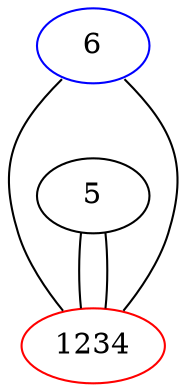 graph {
  6:se -- 1234;
  6:sw -- 1234;
  6 -- 5 [style="invis"];
  1234 -- 5;
  5 -- 1234;
  {
    rank="sink";
    1234;
  }
  1234 [color="red"];
  6 [color="blue"];
}
